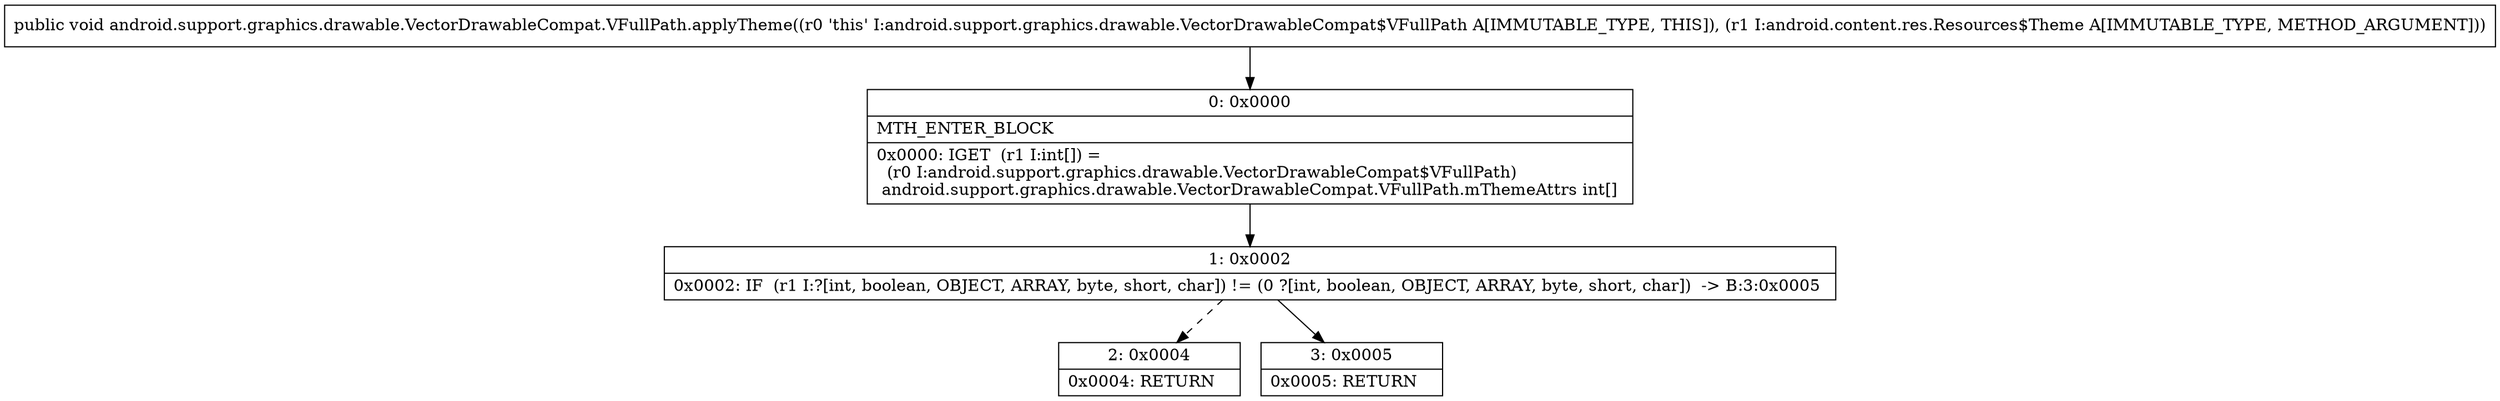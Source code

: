 digraph "CFG forandroid.support.graphics.drawable.VectorDrawableCompat.VFullPath.applyTheme(Landroid\/content\/res\/Resources$Theme;)V" {
Node_0 [shape=record,label="{0\:\ 0x0000|MTH_ENTER_BLOCK\l|0x0000: IGET  (r1 I:int[]) = \l  (r0 I:android.support.graphics.drawable.VectorDrawableCompat$VFullPath)\l android.support.graphics.drawable.VectorDrawableCompat.VFullPath.mThemeAttrs int[] \l}"];
Node_1 [shape=record,label="{1\:\ 0x0002|0x0002: IF  (r1 I:?[int, boolean, OBJECT, ARRAY, byte, short, char]) != (0 ?[int, boolean, OBJECT, ARRAY, byte, short, char])  \-\> B:3:0x0005 \l}"];
Node_2 [shape=record,label="{2\:\ 0x0004|0x0004: RETURN   \l}"];
Node_3 [shape=record,label="{3\:\ 0x0005|0x0005: RETURN   \l}"];
MethodNode[shape=record,label="{public void android.support.graphics.drawable.VectorDrawableCompat.VFullPath.applyTheme((r0 'this' I:android.support.graphics.drawable.VectorDrawableCompat$VFullPath A[IMMUTABLE_TYPE, THIS]), (r1 I:android.content.res.Resources$Theme A[IMMUTABLE_TYPE, METHOD_ARGUMENT])) }"];
MethodNode -> Node_0;
Node_0 -> Node_1;
Node_1 -> Node_2[style=dashed];
Node_1 -> Node_3;
}


